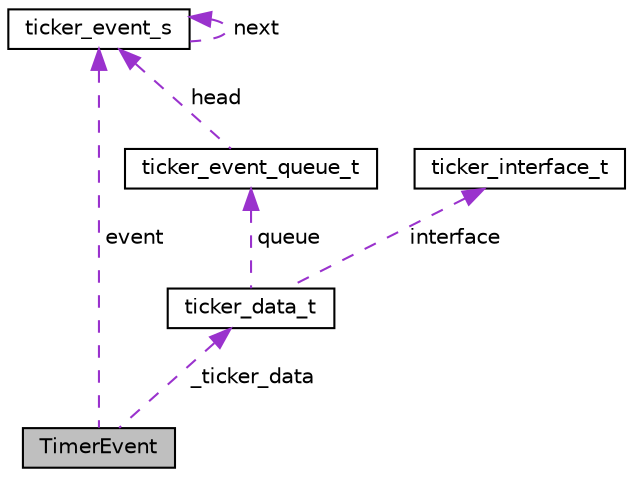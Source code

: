 digraph "TimerEvent"
{
 // LATEX_PDF_SIZE
  edge [fontname="Helvetica",fontsize="10",labelfontname="Helvetica",labelfontsize="10"];
  node [fontname="Helvetica",fontsize="10",shape=record];
  Node1 [label="TimerEvent",height=0.2,width=0.4,color="black", fillcolor="grey75", style="filled", fontcolor="black",tooltip=" "];
  Node2 -> Node1 [dir="back",color="darkorchid3",fontsize="10",style="dashed",label=" event" ,fontname="Helvetica"];
  Node2 [label="ticker_event_s",height=0.2,width=0.4,color="black", fillcolor="white", style="filled",URL="$structticker__event__s.html",tooltip=" "];
  Node2 -> Node2 [dir="back",color="darkorchid3",fontsize="10",style="dashed",label=" next" ,fontname="Helvetica"];
  Node3 -> Node1 [dir="back",color="darkorchid3",fontsize="10",style="dashed",label=" _ticker_data" ,fontname="Helvetica"];
  Node3 [label="ticker_data_t",height=0.2,width=0.4,color="black", fillcolor="white", style="filled",URL="$structticker__data__t.html",tooltip=" "];
  Node4 -> Node3 [dir="back",color="darkorchid3",fontsize="10",style="dashed",label=" interface" ,fontname="Helvetica"];
  Node4 [label="ticker_interface_t",height=0.2,width=0.4,color="black", fillcolor="white", style="filled",URL="$structticker__interface__t.html",tooltip=" "];
  Node5 -> Node3 [dir="back",color="darkorchid3",fontsize="10",style="dashed",label=" queue" ,fontname="Helvetica"];
  Node5 [label="ticker_event_queue_t",height=0.2,width=0.4,color="black", fillcolor="white", style="filled",URL="$structticker__event__queue__t.html",tooltip=" "];
  Node2 -> Node5 [dir="back",color="darkorchid3",fontsize="10",style="dashed",label=" head" ,fontname="Helvetica"];
}
